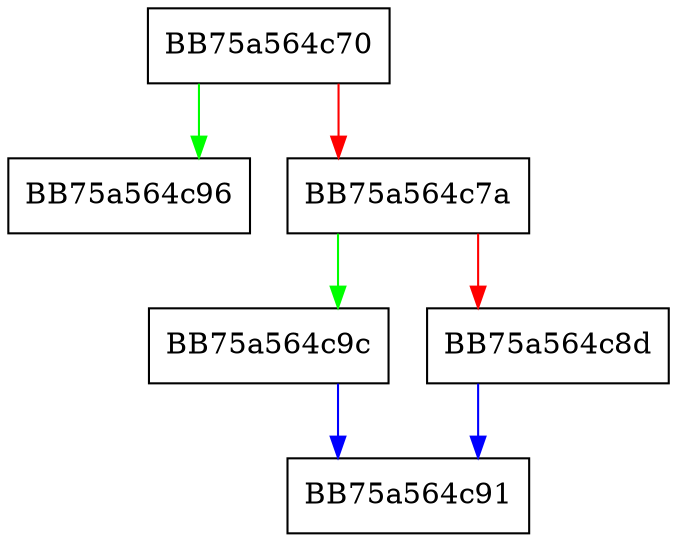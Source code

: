 digraph NextCharacter {
  node [shape="box"];
  graph [splines=ortho];
  BB75a564c70 -> BB75a564c96 [color="green"];
  BB75a564c70 -> BB75a564c7a [color="red"];
  BB75a564c7a -> BB75a564c9c [color="green"];
  BB75a564c7a -> BB75a564c8d [color="red"];
  BB75a564c8d -> BB75a564c91 [color="blue"];
  BB75a564c9c -> BB75a564c91 [color="blue"];
}